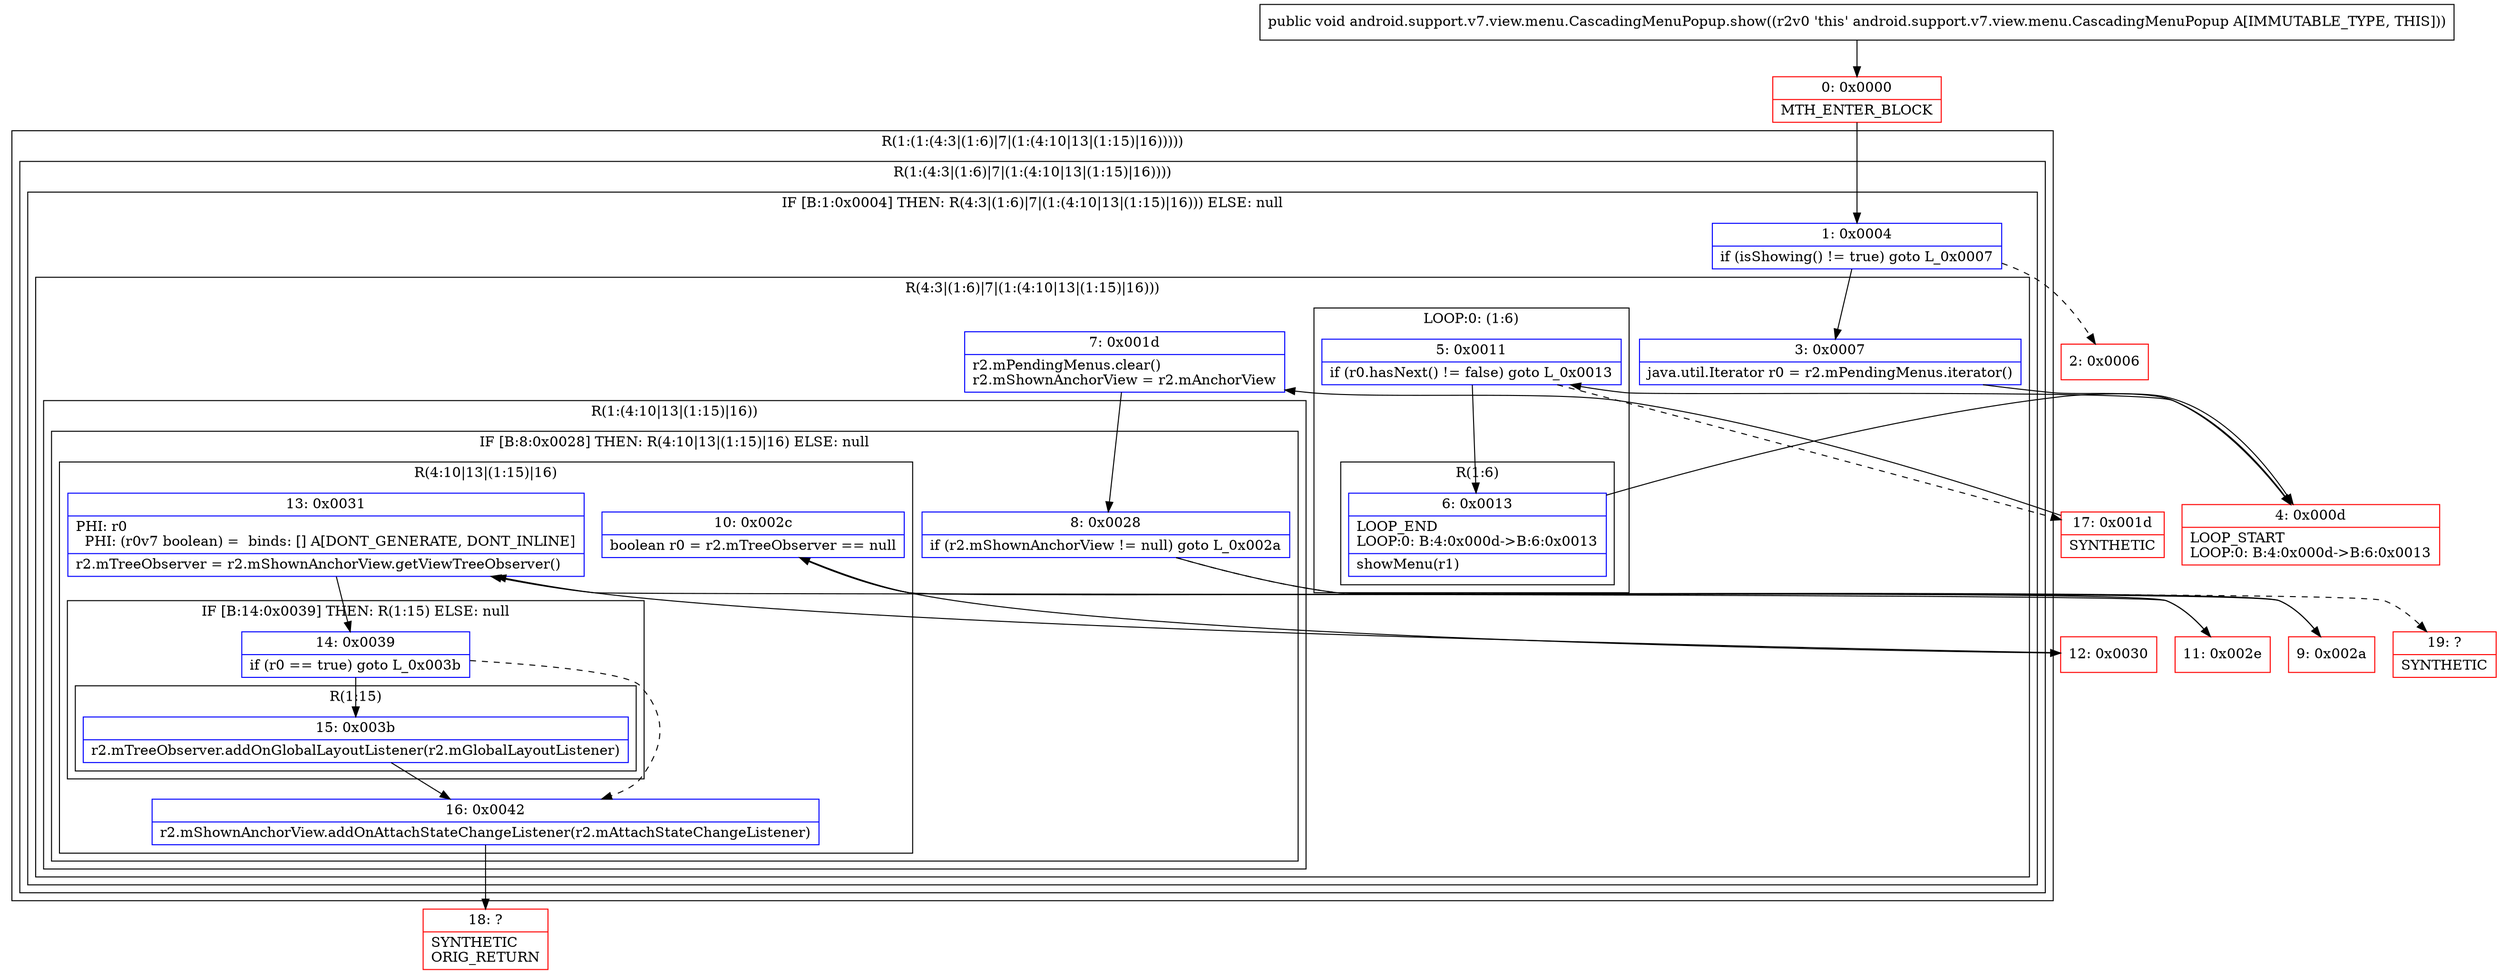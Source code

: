 digraph "CFG forandroid.support.v7.view.menu.CascadingMenuPopup.show()V" {
subgraph cluster_Region_131184760 {
label = "R(1:(1:(4:3|(1:6)|7|(1:(4:10|13|(1:15)|16)))))";
node [shape=record,color=blue];
subgraph cluster_Region_154396591 {
label = "R(1:(4:3|(1:6)|7|(1:(4:10|13|(1:15)|16))))";
node [shape=record,color=blue];
subgraph cluster_IfRegion_1588511746 {
label = "IF [B:1:0x0004] THEN: R(4:3|(1:6)|7|(1:(4:10|13|(1:15)|16))) ELSE: null";
node [shape=record,color=blue];
Node_1 [shape=record,label="{1\:\ 0x0004|if (isShowing() != true) goto L_0x0007\l}"];
subgraph cluster_Region_558405649 {
label = "R(4:3|(1:6)|7|(1:(4:10|13|(1:15)|16)))";
node [shape=record,color=blue];
Node_3 [shape=record,label="{3\:\ 0x0007|java.util.Iterator r0 = r2.mPendingMenus.iterator()\l}"];
subgraph cluster_LoopRegion_726722104 {
label = "LOOP:0: (1:6)";
node [shape=record,color=blue];
Node_5 [shape=record,label="{5\:\ 0x0011|if (r0.hasNext() != false) goto L_0x0013\l}"];
subgraph cluster_Region_1028153954 {
label = "R(1:6)";
node [shape=record,color=blue];
Node_6 [shape=record,label="{6\:\ 0x0013|LOOP_END\lLOOP:0: B:4:0x000d\-\>B:6:0x0013\l|showMenu(r1)\l}"];
}
}
Node_7 [shape=record,label="{7\:\ 0x001d|r2.mPendingMenus.clear()\lr2.mShownAnchorView = r2.mAnchorView\l}"];
subgraph cluster_Region_359542557 {
label = "R(1:(4:10|13|(1:15)|16))";
node [shape=record,color=blue];
subgraph cluster_IfRegion_1879291313 {
label = "IF [B:8:0x0028] THEN: R(4:10|13|(1:15)|16) ELSE: null";
node [shape=record,color=blue];
Node_8 [shape=record,label="{8\:\ 0x0028|if (r2.mShownAnchorView != null) goto L_0x002a\l}"];
subgraph cluster_Region_779046507 {
label = "R(4:10|13|(1:15)|16)";
node [shape=record,color=blue];
Node_10 [shape=record,label="{10\:\ 0x002c|boolean r0 = r2.mTreeObserver == null\l}"];
Node_13 [shape=record,label="{13\:\ 0x0031|PHI: r0 \l  PHI: (r0v7 boolean) =  binds: [] A[DONT_GENERATE, DONT_INLINE]\l|r2.mTreeObserver = r2.mShownAnchorView.getViewTreeObserver()\l}"];
subgraph cluster_IfRegion_1875904519 {
label = "IF [B:14:0x0039] THEN: R(1:15) ELSE: null";
node [shape=record,color=blue];
Node_14 [shape=record,label="{14\:\ 0x0039|if (r0 == true) goto L_0x003b\l}"];
subgraph cluster_Region_1548676271 {
label = "R(1:15)";
node [shape=record,color=blue];
Node_15 [shape=record,label="{15\:\ 0x003b|r2.mTreeObserver.addOnGlobalLayoutListener(r2.mGlobalLayoutListener)\l}"];
}
}
Node_16 [shape=record,label="{16\:\ 0x0042|r2.mShownAnchorView.addOnAttachStateChangeListener(r2.mAttachStateChangeListener)\l}"];
}
}
}
}
}
}
}
Node_0 [shape=record,color=red,label="{0\:\ 0x0000|MTH_ENTER_BLOCK\l}"];
Node_2 [shape=record,color=red,label="{2\:\ 0x0006}"];
Node_4 [shape=record,color=red,label="{4\:\ 0x000d|LOOP_START\lLOOP:0: B:4:0x000d\-\>B:6:0x0013\l}"];
Node_9 [shape=record,color=red,label="{9\:\ 0x002a}"];
Node_11 [shape=record,color=red,label="{11\:\ 0x002e}"];
Node_12 [shape=record,color=red,label="{12\:\ 0x0030}"];
Node_17 [shape=record,color=red,label="{17\:\ 0x001d|SYNTHETIC\l}"];
Node_18 [shape=record,color=red,label="{18\:\ ?|SYNTHETIC\lORIG_RETURN\l}"];
Node_19 [shape=record,color=red,label="{19\:\ ?|SYNTHETIC\l}"];
MethodNode[shape=record,label="{public void android.support.v7.view.menu.CascadingMenuPopup.show((r2v0 'this' android.support.v7.view.menu.CascadingMenuPopup A[IMMUTABLE_TYPE, THIS])) }"];
MethodNode -> Node_0;
Node_1 -> Node_2[style=dashed];
Node_1 -> Node_3;
Node_3 -> Node_4;
Node_5 -> Node_6;
Node_5 -> Node_17[style=dashed];
Node_6 -> Node_4;
Node_7 -> Node_8;
Node_8 -> Node_9;
Node_8 -> Node_19[style=dashed];
Node_10 -> Node_11;
Node_10 -> Node_12;
Node_13 -> Node_14;
Node_14 -> Node_15;
Node_14 -> Node_16[style=dashed];
Node_15 -> Node_16;
Node_16 -> Node_18;
Node_0 -> Node_1;
Node_4 -> Node_5;
Node_9 -> Node_10;
Node_11 -> Node_13;
Node_12 -> Node_13;
Node_17 -> Node_7;
}

